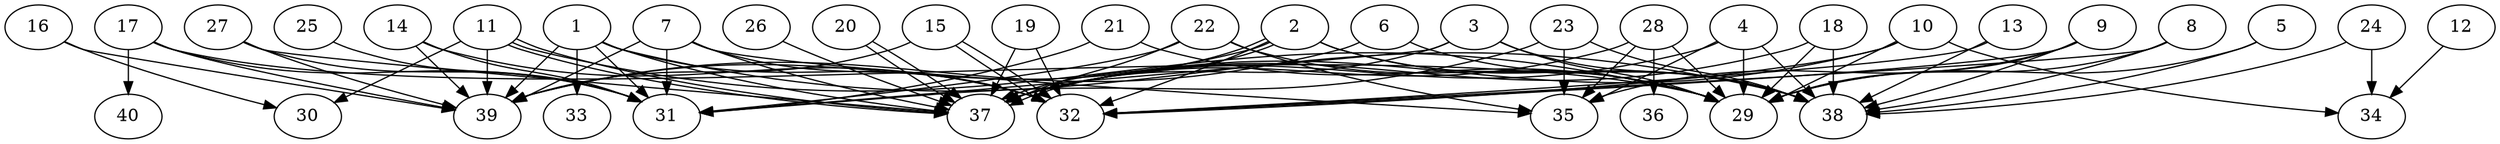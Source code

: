 // DAG automatically generated by daggen at Thu Oct  3 14:06:50 2019
// ./daggen --dot -n 40 --ccr 0.4 --fat 0.9 --regular 0.9 --density 0.6 --mindata 5242880 --maxdata 52428800 
digraph G {
  1 [size="84021760", alpha="0.04", expect_size="33608704"] 
  1 -> 31 [size ="33608704"]
  1 -> 32 [size ="33608704"]
  1 -> 33 [size ="33608704"]
  1 -> 37 [size ="33608704"]
  1 -> 38 [size ="33608704"]
  1 -> 39 [size ="33608704"]
  2 [size="27560960", alpha="0.05", expect_size="11024384"] 
  2 -> 29 [size ="11024384"]
  2 -> 32 [size ="11024384"]
  2 -> 37 [size ="11024384"]
  2 -> 37 [size ="11024384"]
  2 -> 38 [size ="11024384"]
  2 -> 39 [size ="11024384"]
  3 [size="72284160", alpha="0.04", expect_size="28913664"] 
  3 -> 29 [size ="28913664"]
  3 -> 31 [size ="28913664"]
  3 -> 37 [size ="28913664"]
  3 -> 38 [size ="28913664"]
  4 [size="48048640", alpha="0.12", expect_size="19219456"] 
  4 -> 29 [size ="19219456"]
  4 -> 35 [size ="19219456"]
  4 -> 37 [size ="19219456"]
  4 -> 38 [size ="19219456"]
  5 [size="128455680", alpha="0.03", expect_size="51382272"] 
  5 -> 29 [size ="51382272"]
  5 -> 38 [size ="51382272"]
  6 [size="123028480", alpha="0.16", expect_size="49211392"] 
  6 -> 38 [size ="49211392"]
  6 -> 39 [size ="49211392"]
  7 [size="27901440", alpha="0.02", expect_size="11160576"] 
  7 -> 31 [size ="11160576"]
  7 -> 32 [size ="11160576"]
  7 -> 35 [size ="11160576"]
  7 -> 37 [size ="11160576"]
  7 -> 39 [size ="11160576"]
  8 [size="23687680", alpha="0.10", expect_size="9475072"] 
  8 -> 29 [size ="9475072"]
  8 -> 32 [size ="9475072"]
  8 -> 38 [size ="9475072"]
  9 [size="28469760", alpha="0.16", expect_size="11387904"] 
  9 -> 29 [size ="11387904"]
  9 -> 32 [size ="11387904"]
  9 -> 35 [size ="11387904"]
  9 -> 38 [size ="11387904"]
  10 [size="23127040", alpha="0.10", expect_size="9250816"] 
  10 -> 29 [size ="9250816"]
  10 -> 32 [size ="9250816"]
  10 -> 34 [size ="9250816"]
  10 -> 37 [size ="9250816"]
  11 [size="85688320", alpha="0.06", expect_size="34275328"] 
  11 -> 29 [size ="34275328"]
  11 -> 30 [size ="34275328"]
  11 -> 37 [size ="34275328"]
  11 -> 37 [size ="34275328"]
  11 -> 39 [size ="34275328"]
  12 [size="111930880", alpha="0.18", expect_size="44772352"] 
  12 -> 34 [size ="44772352"]
  13 [size="25676800", alpha="0.17", expect_size="10270720"] 
  13 -> 32 [size ="10270720"]
  13 -> 38 [size ="10270720"]
  14 [size="47019520", alpha="0.14", expect_size="18807808"] 
  14 -> 31 [size ="18807808"]
  14 -> 32 [size ="18807808"]
  14 -> 39 [size ="18807808"]
  15 [size="120107520", alpha="0.14", expect_size="48043008"] 
  15 -> 32 [size ="48043008"]
  15 -> 32 [size ="48043008"]
  15 -> 39 [size ="48043008"]
  16 [size="19082240", alpha="0.07", expect_size="7632896"] 
  16 -> 30 [size ="7632896"]
  16 -> 39 [size ="7632896"]
  17 [size="112307200", alpha="0.14", expect_size="44922880"] 
  17 -> 29 [size ="44922880"]
  17 -> 31 [size ="44922880"]
  17 -> 39 [size ="44922880"]
  17 -> 40 [size ="44922880"]
  18 [size="125800960", alpha="0.08", expect_size="50320384"] 
  18 -> 29 [size ="50320384"]
  18 -> 37 [size ="50320384"]
  18 -> 38 [size ="50320384"]
  19 [size="64954880", alpha="0.07", expect_size="25981952"] 
  19 -> 32 [size ="25981952"]
  19 -> 37 [size ="25981952"]
  20 [size="39815680", alpha="0.05", expect_size="15926272"] 
  20 -> 37 [size ="15926272"]
  20 -> 37 [size ="15926272"]
  21 [size="99008000", alpha="0.15", expect_size="39603200"] 
  21 -> 29 [size ="39603200"]
  21 -> 31 [size ="39603200"]
  22 [size="18967040", alpha="0.07", expect_size="7586816"] 
  22 -> 29 [size ="7586816"]
  22 -> 31 [size ="7586816"]
  22 -> 35 [size ="7586816"]
  22 -> 37 [size ="7586816"]
  23 [size="126172160", alpha="0.10", expect_size="50468864"] 
  23 -> 31 [size ="50468864"]
  23 -> 35 [size ="50468864"]
  23 -> 38 [size ="50468864"]
  24 [size="107146240", alpha="0.18", expect_size="42858496"] 
  24 -> 34 [size ="42858496"]
  24 -> 38 [size ="42858496"]
  25 [size="70282240", alpha="0.06", expect_size="28112896"] 
  25 -> 31 [size ="28112896"]
  26 [size="34058240", alpha="0.12", expect_size="13623296"] 
  26 -> 37 [size ="13623296"]
  27 [size="74816000", alpha="0.01", expect_size="29926400"] 
  27 -> 31 [size ="29926400"]
  27 -> 37 [size ="29926400"]
  27 -> 39 [size ="29926400"]
  28 [size="37294080", alpha="0.12", expect_size="14917632"] 
  28 -> 29 [size ="14917632"]
  28 -> 35 [size ="14917632"]
  28 -> 36 [size ="14917632"]
  28 -> 37 [size ="14917632"]
  29 [size="84979200", alpha="0.06", expect_size="33991680"] 
  30 [size="127498240", alpha="0.01", expect_size="50999296"] 
  31 [size="39523840", alpha="0.08", expect_size="15809536"] 
  32 [size="127900160", alpha="0.12", expect_size="51160064"] 
  33 [size="53191680", alpha="0.19", expect_size="21276672"] 
  34 [size="110504960", alpha="0.11", expect_size="44201984"] 
  35 [size="98849280", alpha="0.01", expect_size="39539712"] 
  36 [size="15613440", alpha="0.12", expect_size="6245376"] 
  37 [size="88683520", alpha="0.00", expect_size="35473408"] 
  38 [size="96921600", alpha="0.07", expect_size="38768640"] 
  39 [size="50913280", alpha="0.03", expect_size="20365312"] 
  40 [size="83985920", alpha="0.04", expect_size="33594368"] 
}
